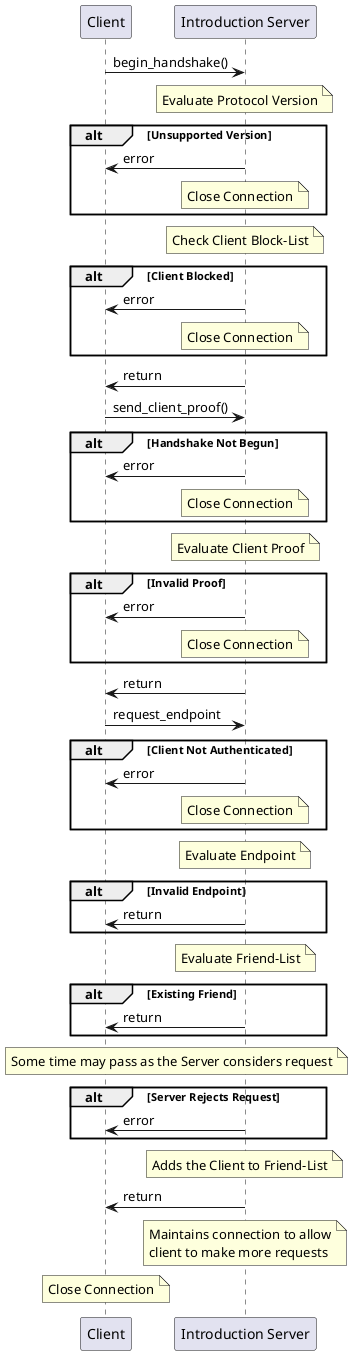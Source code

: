 @startuml
participant Client
participant "Introduction Server" as Server

Client->Server: begin_handshake()

    note over Server: Evaluate Protocol Version

    alt Unsupported Version
        Client<-Server: error
        note over Server: Close Connection
    end

    note over Server: Check Client Block-List

    alt Client Blocked
        Client<-Server: error
        note over Server: Close Connection
    end

Client<-Server: return

Client->Server: send_client_proof()

    alt Handshake Not Begun
        Client<-Server: error
        note over Server: Close Connection
    end

    note over Server: Evaluate Client Proof

    alt Invalid Proof
        Client<-Server: error
        note over Server: Close Connection
    end

Server->Client: return

Client->Server: request_endpoint

    alt Client Not Authenticated
        Client<-Server: error
        note over Server: Close Connection
    end

    note over Server: Evaluate Endpoint
    alt Invalid Endpoint
        Client<-Server: return
    end

    note over Server: Evaluate Friend-List
    alt Existing Friend
        Client<-Server: return
    end

    note over Client, Server: Some time may pass as the Server considers request

    alt Server Rejects Request
        Client<-Server: error
    end

    note over Server: Adds the Client to Friend-List

    Client<-Server: return

    note over Server
        Maintains connection to allow
        client to make more requests
    endnote

    note over Client: Close Connection
@enduml
